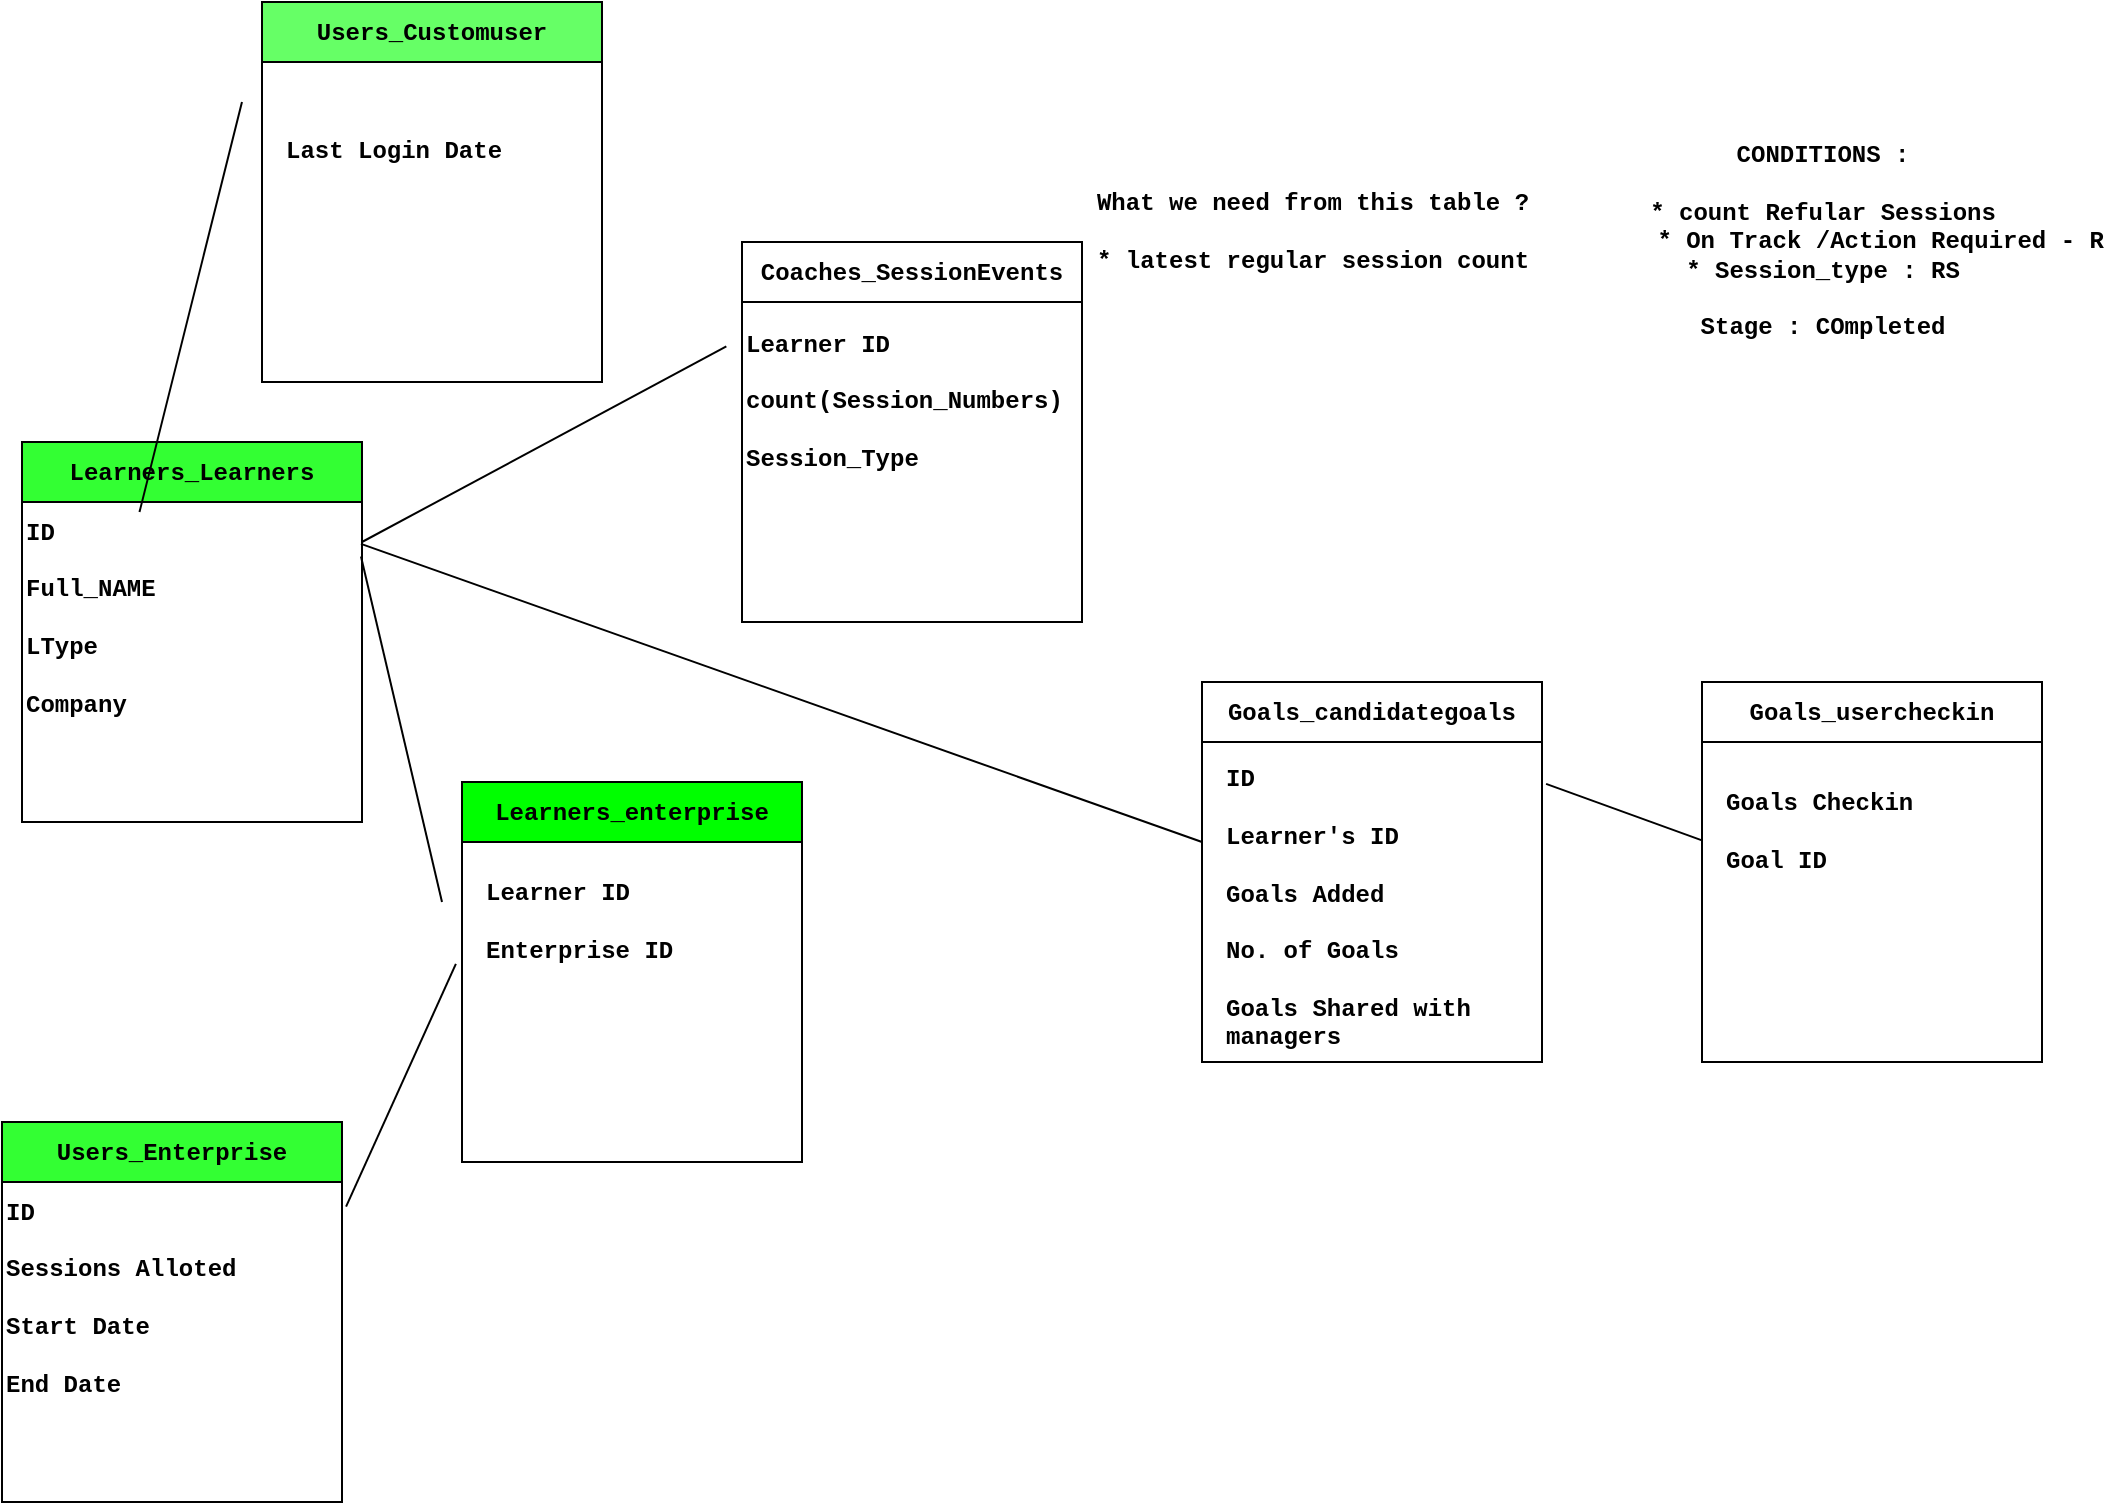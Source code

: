 <mxfile version="16.6.3" type="github">
  <diagram id="R2lEEEUBdFMjLlhIrx00" name="Page-1">
    <mxGraphModel dx="1483" dy="1994" grid="1" gridSize="10" guides="1" tooltips="1" connect="1" arrows="1" fold="1" page="1" pageScale="1" pageWidth="850" pageHeight="1100" math="0" shadow="0" extFonts="Permanent Marker^https://fonts.googleapis.com/css?family=Permanent+Marker">
      <root>
        <mxCell id="0" />
        <mxCell id="1" parent="0" />
        <mxCell id="4lwi2kXY1tBoEbOxJnWc-4" value="" style="rounded=0;whiteSpace=wrap;html=1;fontFamily=Courier New;" vertex="1" parent="1">
          <mxGeometry x="40" y="150" width="170" height="160" as="geometry" />
        </mxCell>
        <mxCell id="4lwi2kXY1tBoEbOxJnWc-2" value="&lt;font face=&quot;Courier New&quot;&gt;&lt;b&gt;Learners_Learners&lt;/b&gt;&lt;/font&gt;" style="rounded=0;whiteSpace=wrap;html=1;fillColor=#33FF33;" vertex="1" parent="1">
          <mxGeometry x="40" y="120" width="170" height="30" as="geometry" />
        </mxCell>
        <mxCell id="4lwi2kXY1tBoEbOxJnWc-3" value="&lt;b&gt;ID&lt;br&gt;&lt;br&gt;Full_NAME&lt;br&gt;&lt;br&gt;LType&lt;br&gt;&lt;br&gt;Company&lt;br&gt;&lt;br&gt;&lt;br&gt;&lt;br&gt;&lt;/b&gt;" style="text;html=1;align=left;verticalAlign=middle;resizable=0;points=[];autosize=1;strokeColor=none;fillColor=none;fontFamily=Courier New;" vertex="1" parent="1">
          <mxGeometry x="40" y="155" width="80" height="150" as="geometry" />
        </mxCell>
        <mxCell id="4lwi2kXY1tBoEbOxJnWc-6" value="" style="rounded=0;whiteSpace=wrap;html=1;fontFamily=Courier New;" vertex="1" parent="1">
          <mxGeometry x="400" y="50" width="170" height="160" as="geometry" />
        </mxCell>
        <mxCell id="4lwi2kXY1tBoEbOxJnWc-7" value="&lt;font face=&quot;Courier New&quot;&gt;&lt;b&gt;Coaches_SessionEvents&lt;/b&gt;&lt;/font&gt;" style="rounded=0;whiteSpace=wrap;html=1;" vertex="1" parent="1">
          <mxGeometry x="400" y="20" width="170" height="30" as="geometry" />
        </mxCell>
        <mxCell id="4lwi2kXY1tBoEbOxJnWc-8" value="&lt;b&gt;&lt;br&gt;Learner ID&lt;br&gt;&lt;br&gt;count(Session_Numbers)&lt;br&gt;&lt;br&gt;Session_Type&lt;br&gt;&lt;br&gt;&lt;/b&gt;" style="text;html=1;align=left;verticalAlign=middle;resizable=0;points=[];autosize=1;strokeColor=none;fillColor=none;fontFamily=Courier New;" vertex="1" parent="1">
          <mxGeometry x="400" y="50" width="170" height="100" as="geometry" />
        </mxCell>
        <mxCell id="4lwi2kXY1tBoEbOxJnWc-10" value="&lt;b&gt;What we need from this table ?&lt;br&gt;&lt;br&gt;* latest regular session count&lt;/b&gt;" style="text;html=1;align=center;verticalAlign=middle;resizable=0;points=[];autosize=1;strokeColor=none;fillColor=none;fontFamily=Courier New;" vertex="1" parent="1">
          <mxGeometry x="570" y="-10" width="230" height="50" as="geometry" />
        </mxCell>
        <mxCell id="4lwi2kXY1tBoEbOxJnWc-11" value="" style="rounded=0;whiteSpace=wrap;html=1;fontFamily=Courier New;" vertex="1" parent="1">
          <mxGeometry x="30" y="490" width="170" height="160" as="geometry" />
        </mxCell>
        <mxCell id="4lwi2kXY1tBoEbOxJnWc-12" value="&lt;font face=&quot;Courier New&quot;&gt;&lt;b&gt;Users_Enterprise&lt;/b&gt;&lt;/font&gt;" style="rounded=0;whiteSpace=wrap;html=1;fillColor=#33FF33;" vertex="1" parent="1">
          <mxGeometry x="30" y="460" width="170" height="30" as="geometry" />
        </mxCell>
        <mxCell id="4lwi2kXY1tBoEbOxJnWc-13" value="&lt;b&gt;ID&lt;br&gt;&lt;br&gt;Sessions Alloted&lt;br&gt;&lt;br&gt;Start Date&lt;br&gt;&lt;br&gt;End Date&lt;br&gt;&lt;br&gt;&lt;br&gt;&lt;br&gt;&lt;/b&gt;" style="text;html=1;align=left;verticalAlign=middle;resizable=0;points=[];autosize=1;strokeColor=none;fillColor=none;fontFamily=Courier New;" vertex="1" parent="1">
          <mxGeometry x="30" y="495" width="130" height="150" as="geometry" />
        </mxCell>
        <mxCell id="4lwi2kXY1tBoEbOxJnWc-14" value="" style="rounded=0;whiteSpace=wrap;html=1;fontFamily=Courier New;" vertex="1" parent="1">
          <mxGeometry x="160" y="-70" width="170" height="160" as="geometry" />
        </mxCell>
        <mxCell id="4lwi2kXY1tBoEbOxJnWc-15" value="&lt;font face=&quot;Courier New&quot;&gt;&lt;b&gt;Users_Customuser&lt;/b&gt;&lt;/font&gt;" style="rounded=0;whiteSpace=wrap;html=1;fillColor=#66FF66;" vertex="1" parent="1">
          <mxGeometry x="160" y="-100" width="170" height="30" as="geometry" />
        </mxCell>
        <mxCell id="4lwi2kXY1tBoEbOxJnWc-16" value="&lt;b&gt;&lt;br&gt;Last Login Date&lt;br&gt;&lt;br&gt;&lt;/b&gt;" style="text;html=1;align=left;verticalAlign=middle;resizable=0;points=[];autosize=1;strokeColor=none;fillColor=none;fontFamily=Courier New;" vertex="1" parent="1">
          <mxGeometry x="170" y="-50" width="120" height="50" as="geometry" />
        </mxCell>
        <mxCell id="4lwi2kXY1tBoEbOxJnWc-17" value="" style="rounded=0;whiteSpace=wrap;html=1;fontFamily=Courier New;" vertex="1" parent="1">
          <mxGeometry x="630" y="260" width="170" height="170" as="geometry" />
        </mxCell>
        <mxCell id="4lwi2kXY1tBoEbOxJnWc-18" value="&lt;font face=&quot;Courier New&quot;&gt;&lt;b&gt;Goals_candidategoals&lt;/b&gt;&lt;/font&gt;" style="rounded=0;whiteSpace=wrap;html=1;" vertex="1" parent="1">
          <mxGeometry x="630" y="240" width="170" height="30" as="geometry" />
        </mxCell>
        <mxCell id="4lwi2kXY1tBoEbOxJnWc-19" value="&lt;b&gt;ID&lt;br&gt;&lt;br&gt;Learner&#39;s ID&lt;br&gt;&lt;br&gt;Goals Added&lt;br&gt;&lt;br&gt;No. of Goals&lt;br&gt;&lt;br&gt;Goals Shared with &lt;br&gt;managers&lt;br&gt;&lt;br&gt;&lt;br&gt;&lt;br&gt;&lt;/b&gt;" style="text;html=1;align=left;verticalAlign=middle;resizable=0;points=[];autosize=1;strokeColor=none;fillColor=none;fontFamily=Courier New;" vertex="1" parent="1">
          <mxGeometry x="640" y="280" width="140" height="190" as="geometry" />
        </mxCell>
        <mxCell id="4lwi2kXY1tBoEbOxJnWc-20" value="" style="rounded=0;whiteSpace=wrap;html=1;fontFamily=Courier New;" vertex="1" parent="1">
          <mxGeometry x="880" y="270" width="170" height="160" as="geometry" />
        </mxCell>
        <mxCell id="4lwi2kXY1tBoEbOxJnWc-21" value="&lt;font face=&quot;Courier New&quot;&gt;&lt;b&gt;Goals_usercheckin&lt;/b&gt;&lt;/font&gt;" style="rounded=0;whiteSpace=wrap;html=1;" vertex="1" parent="1">
          <mxGeometry x="880" y="240" width="170" height="30" as="geometry" />
        </mxCell>
        <mxCell id="4lwi2kXY1tBoEbOxJnWc-22" value="&lt;b&gt;Goals Checkin&lt;br&gt;&lt;br&gt;Goal ID&lt;br&gt;&lt;/b&gt;" style="text;html=1;align=left;verticalAlign=middle;resizable=0;points=[];autosize=1;strokeColor=none;fillColor=none;fontFamily=Courier New;" vertex="1" parent="1">
          <mxGeometry x="890" y="290" width="110" height="50" as="geometry" />
        </mxCell>
        <mxCell id="4lwi2kXY1tBoEbOxJnWc-23" value="" style="rounded=0;whiteSpace=wrap;html=1;fontFamily=Courier New;" vertex="1" parent="1">
          <mxGeometry x="260" y="320" width="170" height="160" as="geometry" />
        </mxCell>
        <mxCell id="4lwi2kXY1tBoEbOxJnWc-24" value="&lt;font face=&quot;Courier New&quot;&gt;&lt;b&gt;Learners_enterprise&lt;/b&gt;&lt;/font&gt;" style="rounded=0;whiteSpace=wrap;html=1;fillColor=#00FF00;" vertex="1" parent="1">
          <mxGeometry x="260" y="290" width="170" height="30" as="geometry" />
        </mxCell>
        <mxCell id="4lwi2kXY1tBoEbOxJnWc-25" value="&lt;b&gt;Learner ID&lt;br&gt;&lt;br&gt;Enterprise ID&lt;br&gt;&lt;/b&gt;" style="text;html=1;align=left;verticalAlign=middle;resizable=0;points=[];autosize=1;strokeColor=none;fillColor=none;fontFamily=Courier New;" vertex="1" parent="1">
          <mxGeometry x="270" y="335" width="110" height="50" as="geometry" />
        </mxCell>
        <mxCell id="4lwi2kXY1tBoEbOxJnWc-29" value="" style="endArrow=none;html=1;rounded=0;fontFamily=Courier New;exitX=0.997;exitY=0.131;exitDx=0;exitDy=0;exitPerimeter=0;" edge="1" parent="1" source="4lwi2kXY1tBoEbOxJnWc-4">
          <mxGeometry width="50" height="50" relative="1" as="geometry">
            <mxPoint x="580" y="370" as="sourcePoint" />
            <mxPoint x="630" y="320" as="targetPoint" />
          </mxGeometry>
        </mxCell>
        <mxCell id="4lwi2kXY1tBoEbOxJnWc-30" value="" style="endArrow=none;html=1;rounded=0;fontFamily=Courier New;exitX=1.012;exitY=0.182;exitDx=0;exitDy=0;exitPerimeter=0;" edge="1" parent="1" source="4lwi2kXY1tBoEbOxJnWc-17" target="4lwi2kXY1tBoEbOxJnWc-20">
          <mxGeometry width="50" height="50" relative="1" as="geometry">
            <mxPoint x="580" y="370" as="sourcePoint" />
            <mxPoint x="630" y="320" as="targetPoint" />
          </mxGeometry>
        </mxCell>
        <mxCell id="4lwi2kXY1tBoEbOxJnWc-31" value="" style="endArrow=none;html=1;rounded=0;fontFamily=Courier New;entryX=-0.046;entryY=0.222;entryDx=0;entryDy=0;entryPerimeter=0;exitX=1;exitY=0.125;exitDx=0;exitDy=0;exitPerimeter=0;" edge="1" parent="1" source="4lwi2kXY1tBoEbOxJnWc-4" target="4lwi2kXY1tBoEbOxJnWc-8">
          <mxGeometry width="50" height="50" relative="1" as="geometry">
            <mxPoint x="580" y="330" as="sourcePoint" />
            <mxPoint x="630" y="280" as="targetPoint" />
          </mxGeometry>
        </mxCell>
        <mxCell id="4lwi2kXY1tBoEbOxJnWc-32" value="" style="endArrow=none;html=1;rounded=0;fontFamily=Courier New;" edge="1" parent="1" source="4lwi2kXY1tBoEbOxJnWc-3">
          <mxGeometry width="50" height="50" relative="1" as="geometry">
            <mxPoint x="580" y="330" as="sourcePoint" />
            <mxPoint x="150" y="-50" as="targetPoint" />
          </mxGeometry>
        </mxCell>
        <mxCell id="4lwi2kXY1tBoEbOxJnWc-33" value="" style="endArrow=none;html=1;rounded=0;fontFamily=Courier New;entryX=0.997;entryY=0.17;entryDx=0;entryDy=0;entryPerimeter=0;" edge="1" parent="1" target="4lwi2kXY1tBoEbOxJnWc-4">
          <mxGeometry width="50" height="50" relative="1" as="geometry">
            <mxPoint x="250" y="350" as="sourcePoint" />
            <mxPoint x="630" y="310" as="targetPoint" />
          </mxGeometry>
        </mxCell>
        <mxCell id="4lwi2kXY1tBoEbOxJnWc-34" value="" style="endArrow=none;html=1;rounded=0;fontFamily=Courier New;exitX=1.012;exitY=0.077;exitDx=0;exitDy=0;exitPerimeter=0;entryX=-0.018;entryY=0.381;entryDx=0;entryDy=0;entryPerimeter=0;" edge="1" parent="1" source="4lwi2kXY1tBoEbOxJnWc-11" target="4lwi2kXY1tBoEbOxJnWc-23">
          <mxGeometry width="50" height="50" relative="1" as="geometry">
            <mxPoint x="580" y="360" as="sourcePoint" />
            <mxPoint x="630" y="310" as="targetPoint" />
          </mxGeometry>
        </mxCell>
        <mxCell id="4lwi2kXY1tBoEbOxJnWc-35" value="&lt;b&gt;CONDITIONS :&lt;br&gt;&lt;br&gt;* count Refular Sessions&lt;br&gt;&amp;nbsp; &amp;nbsp; &amp;nbsp; &amp;nbsp; * On Track /Action Required - R&lt;br&gt;* Session_type : RS&lt;br&gt;&lt;br&gt;Stage : COmpleted&lt;br&gt;&lt;/b&gt;" style="text;html=1;align=center;verticalAlign=middle;resizable=0;points=[];autosize=1;strokeColor=none;fillColor=none;fontFamily=Courier New;" vertex="1" parent="1">
          <mxGeometry x="790" y="-30" width="300" height="100" as="geometry" />
        </mxCell>
      </root>
    </mxGraphModel>
  </diagram>
</mxfile>
